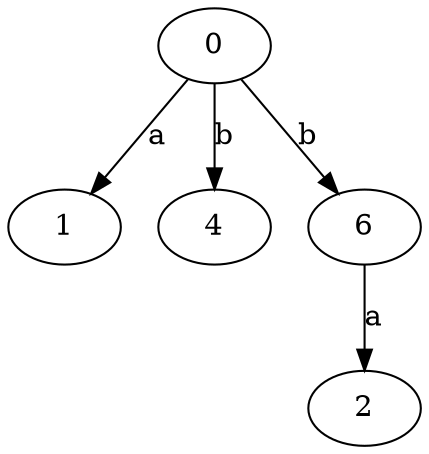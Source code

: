strict digraph  {
1;
2;
4;
0;
6;
0 -> 1  [label=a];
0 -> 4  [label=b];
0 -> 6  [label=b];
6 -> 2  [label=a];
}
